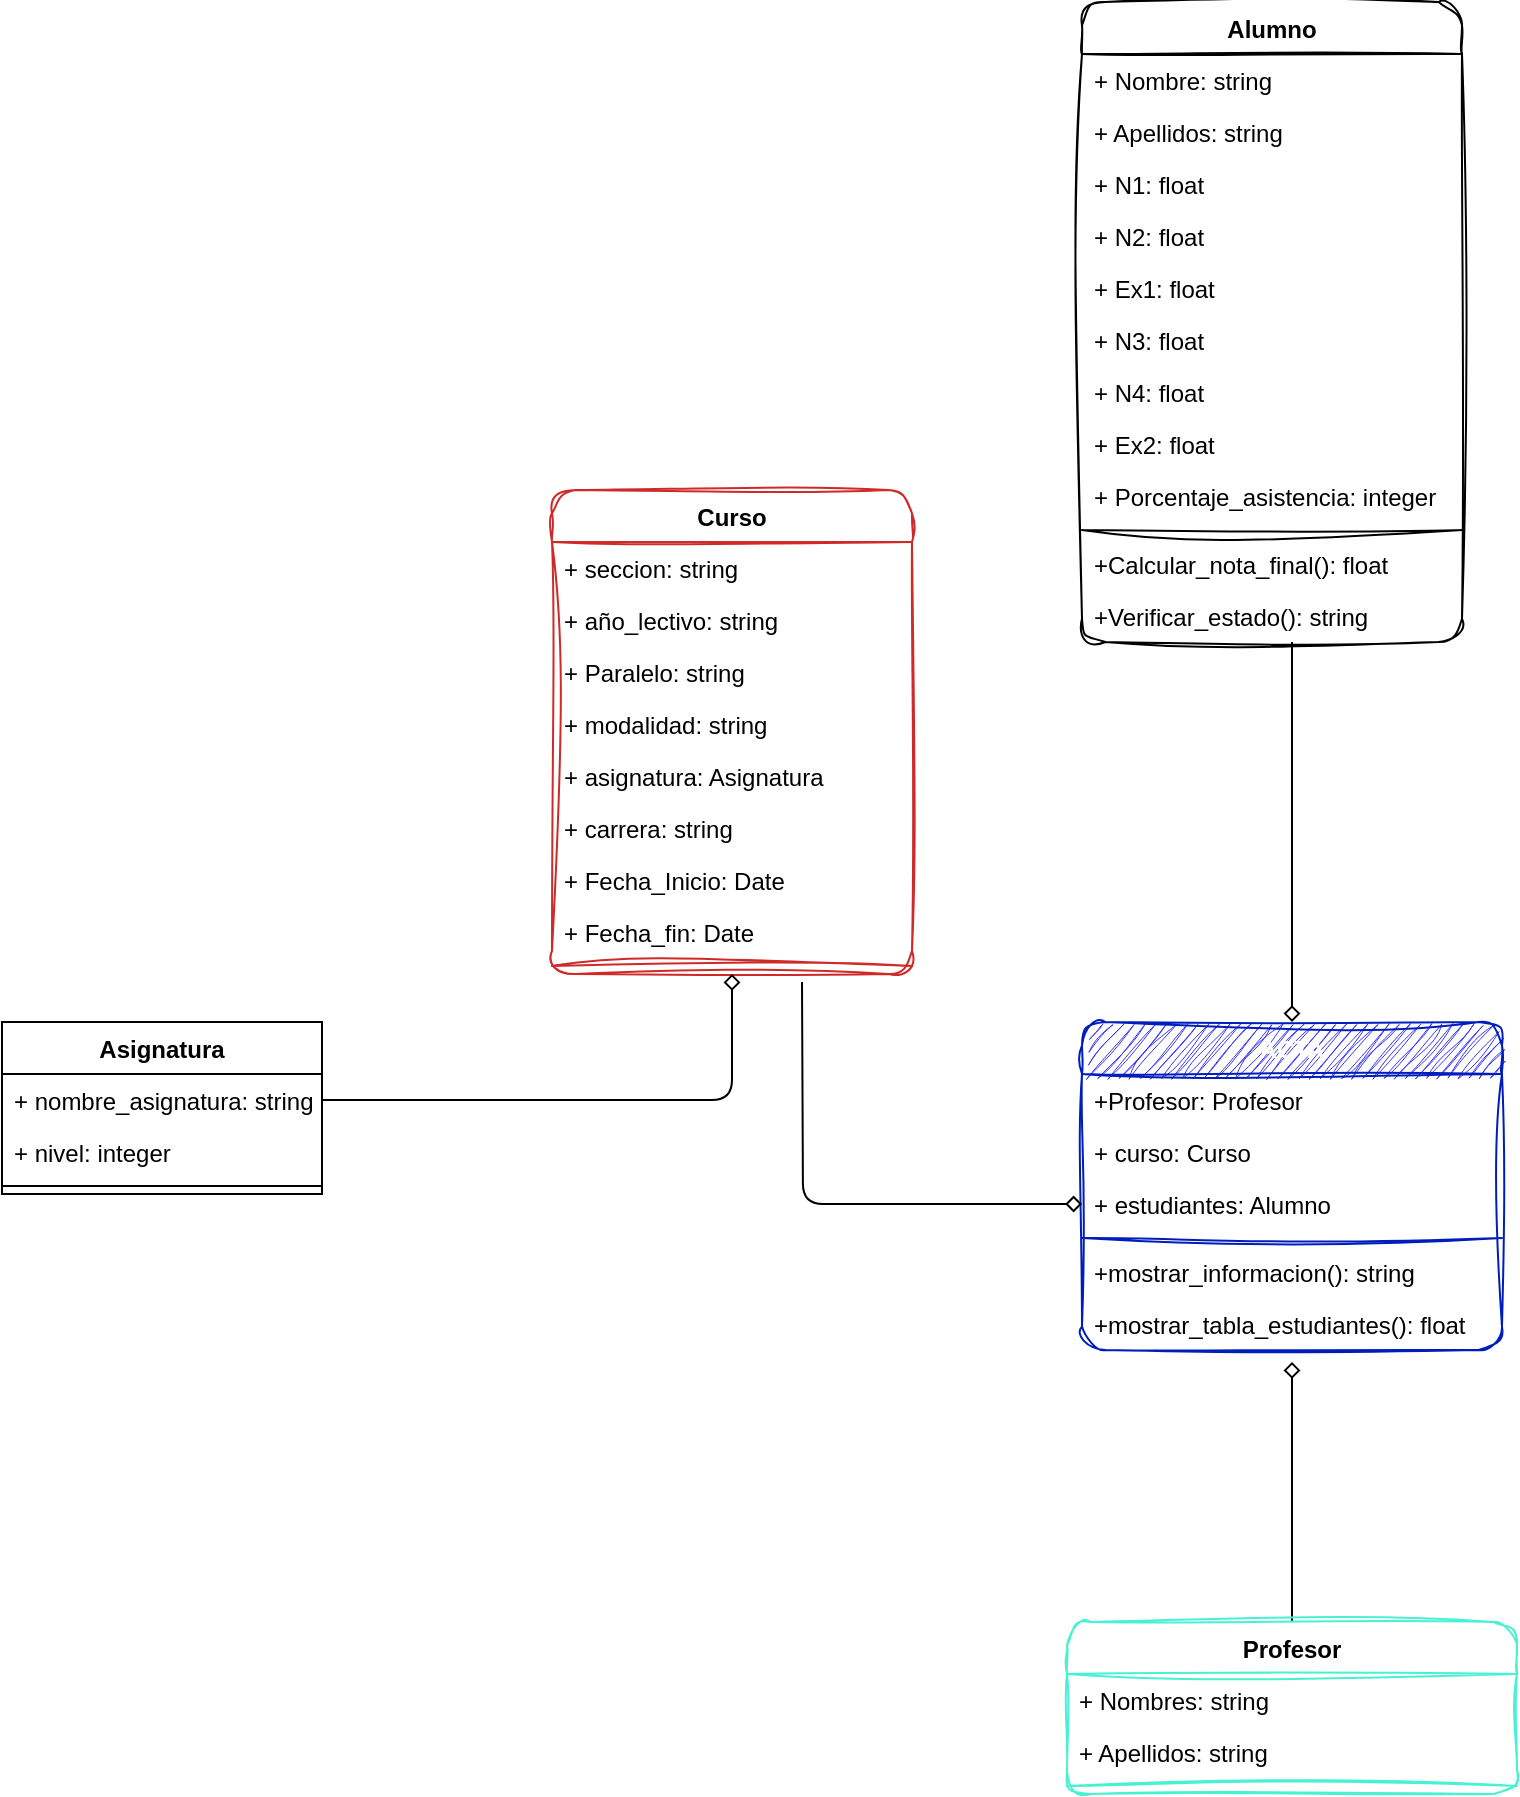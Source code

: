 <mxfile>
    <diagram id="BUmeuMiOwLBIR8swqQ5u" name="Page-1">
        <mxGraphModel dx="236" dy="170" grid="1" gridSize="10" guides="1" tooltips="1" connect="1" arrows="1" fold="1" page="1" pageScale="1" pageWidth="850" pageHeight="1100" math="0" shadow="0">
            <root>
                <mxCell id="0"/>
                <mxCell id="1" parent="0"/>
                <mxCell id="57" style="edgeStyle=orthogonalEdgeStyle;html=1;startArrow=none;startFill=0;endArrow=diamond;endFill=0;" edge="1" parent="1" source="3">
                    <mxGeometry relative="1" as="geometry">
                        <mxPoint x="705" y="770" as="targetPoint"/>
                    </mxGeometry>
                </mxCell>
                <mxCell id="3" value="Profesor" style="swimlane;fontStyle=1;align=center;verticalAlign=top;childLayout=stackLayout;horizontal=1;startSize=26;horizontalStack=0;resizeParent=1;resizeParentMax=0;resizeLast=0;collapsible=1;marginBottom=0;rounded=1;sketch=1;curveFitting=1;jiggle=2;strokeColor=#48F0D4;" vertex="1" parent="1">
                    <mxGeometry x="592.5" y="900" width="225" height="86" as="geometry"/>
                </mxCell>
                <mxCell id="4" value="+ Nombres: string" style="text;strokeColor=none;fillColor=none;align=left;verticalAlign=top;spacingLeft=4;spacingRight=4;overflow=hidden;rotatable=0;points=[[0,0.5],[1,0.5]];portConstraint=eastwest;rounded=1;sketch=1;curveFitting=1;jiggle=2;" vertex="1" parent="3">
                    <mxGeometry y="26" width="225" height="26" as="geometry"/>
                </mxCell>
                <mxCell id="5" value="+ Apellidos: string" style="text;strokeColor=none;fillColor=none;align=left;verticalAlign=top;spacingLeft=4;spacingRight=4;overflow=hidden;rotatable=0;points=[[0,0.5],[1,0.5]];portConstraint=eastwest;rounded=1;sketch=1;curveFitting=1;jiggle=2;" vertex="1" parent="3">
                    <mxGeometry y="52" width="225" height="26" as="geometry"/>
                </mxCell>
                <mxCell id="7" value="" style="line;strokeWidth=1;fillColor=none;align=left;verticalAlign=middle;spacingTop=-1;spacingLeft=3;spacingRight=3;rotatable=0;labelPosition=right;points=[];portConstraint=eastwest;strokeColor=inherit;rounded=1;sketch=1;curveFitting=1;jiggle=2;" vertex="1" parent="3">
                    <mxGeometry y="78" width="225" height="8" as="geometry"/>
                </mxCell>
                <mxCell id="10" value="Curso" style="swimlane;fontStyle=1;align=center;verticalAlign=top;childLayout=stackLayout;horizontal=1;startSize=26;horizontalStack=0;resizeParent=1;resizeParentMax=0;resizeLast=0;collapsible=1;marginBottom=0;strokeColor=#cf2a2a;rounded=1;sketch=1;curveFitting=1;jiggle=2;" vertex="1" parent="1">
                    <mxGeometry x="335" y="334" width="180" height="242" as="geometry"/>
                </mxCell>
                <mxCell id="11" value="+ seccion: string" style="text;strokeColor=none;fillColor=none;align=left;verticalAlign=top;spacingLeft=4;spacingRight=4;overflow=hidden;rotatable=0;points=[[0,0.5],[1,0.5]];portConstraint=eastwest;rounded=1;sketch=1;curveFitting=1;jiggle=2;" vertex="1" parent="10">
                    <mxGeometry y="26" width="180" height="26" as="geometry"/>
                </mxCell>
                <mxCell id="41" value="+ año_lectivo: string" style="text;strokeColor=none;fillColor=none;align=left;verticalAlign=top;spacingLeft=4;spacingRight=4;overflow=hidden;rotatable=0;points=[[0,0.5],[1,0.5]];portConstraint=eastwest;rounded=1;sketch=1;curveFitting=1;jiggle=2;" vertex="1" parent="10">
                    <mxGeometry y="52" width="180" height="26" as="geometry"/>
                </mxCell>
                <mxCell id="12" value="+ Paralelo: string" style="text;strokeColor=none;fillColor=none;align=left;verticalAlign=top;spacingLeft=4;spacingRight=4;overflow=hidden;rotatable=0;points=[[0,0.5],[1,0.5]];portConstraint=eastwest;rounded=1;sketch=1;curveFitting=1;jiggle=2;" vertex="1" parent="10">
                    <mxGeometry y="78" width="180" height="26" as="geometry"/>
                </mxCell>
                <mxCell id="39" value="+ modalidad: string" style="text;strokeColor=none;fillColor=none;align=left;verticalAlign=top;spacingLeft=4;spacingRight=4;overflow=hidden;rotatable=0;points=[[0,0.5],[1,0.5]];portConstraint=eastwest;rounded=1;sketch=1;curveFitting=1;jiggle=2;" vertex="1" parent="10">
                    <mxGeometry y="104" width="180" height="26" as="geometry"/>
                </mxCell>
                <mxCell id="13" value="+ asignatura: Asignatura" style="text;strokeColor=none;fillColor=none;align=left;verticalAlign=top;spacingLeft=4;spacingRight=4;overflow=hidden;rotatable=0;points=[[0,0.5],[1,0.5]];portConstraint=eastwest;rounded=1;sketch=1;curveFitting=1;jiggle=2;" vertex="1" parent="10">
                    <mxGeometry y="130" width="180" height="26" as="geometry"/>
                </mxCell>
                <mxCell id="40" value="+ carrera: string" style="text;strokeColor=none;fillColor=none;align=left;verticalAlign=top;spacingLeft=4;spacingRight=4;overflow=hidden;rotatable=0;points=[[0,0.5],[1,0.5]];portConstraint=eastwest;rounded=1;sketch=1;curveFitting=1;jiggle=2;" vertex="1" parent="10">
                    <mxGeometry y="156" width="180" height="26" as="geometry"/>
                </mxCell>
                <mxCell id="14" value="+ Fecha_Inicio: Date" style="text;strokeColor=none;fillColor=none;align=left;verticalAlign=top;spacingLeft=4;spacingRight=4;overflow=hidden;rotatable=0;points=[[0,0.5],[1,0.5]];portConstraint=eastwest;rounded=1;sketch=1;curveFitting=1;jiggle=2;" vertex="1" parent="10">
                    <mxGeometry y="182" width="180" height="26" as="geometry"/>
                </mxCell>
                <mxCell id="15" value="+ Fecha_fin: Date" style="text;strokeColor=none;fillColor=none;align=left;verticalAlign=top;spacingLeft=4;spacingRight=4;overflow=hidden;rotatable=0;points=[[0,0.5],[1,0.5]];portConstraint=eastwest;rounded=1;sketch=1;curveFitting=1;jiggle=2;" vertex="1" parent="10">
                    <mxGeometry y="208" width="180" height="26" as="geometry"/>
                </mxCell>
                <mxCell id="18" value="" style="line;strokeWidth=1;fillColor=none;align=left;verticalAlign=middle;spacingTop=-1;spacingLeft=3;spacingRight=3;rotatable=0;labelPosition=right;points=[];portConstraint=eastwest;strokeColor=inherit;rounded=1;sketch=1;curveFitting=1;jiggle=2;" vertex="1" parent="10">
                    <mxGeometry y="234" width="180" height="8" as="geometry"/>
                </mxCell>
                <mxCell id="54" style="edgeStyle=orthogonalEdgeStyle;html=1;endArrow=none;endFill=0;startArrow=diamond;startFill=0;" edge="1" parent="1" source="19">
                    <mxGeometry relative="1" as="geometry">
                        <mxPoint x="705" y="410" as="targetPoint"/>
                    </mxGeometry>
                </mxCell>
                <mxCell id="19" value="ACTA" style="swimlane;fontStyle=1;align=center;verticalAlign=top;childLayout=stackLayout;horizontal=1;startSize=26;horizontalStack=0;resizeParent=1;resizeParentMax=0;resizeLast=0;collapsible=1;marginBottom=0;strokeColor=#001DBC;fillColor=#3333FF;rounded=1;sketch=1;curveFitting=1;jiggle=2;fontColor=#ffffff;" vertex="1" parent="1">
                    <mxGeometry x="600" y="600" width="210" height="164" as="geometry"/>
                </mxCell>
                <mxCell id="20" value="+Profesor: Profesor" style="text;strokeColor=none;fillColor=none;align=left;verticalAlign=top;spacingLeft=4;spacingRight=4;overflow=hidden;rotatable=0;points=[[0,0.5],[1,0.5]];portConstraint=eastwest;rounded=1;sketch=1;curveFitting=1;jiggle=2;" vertex="1" parent="19">
                    <mxGeometry y="26" width="210" height="26" as="geometry"/>
                </mxCell>
                <mxCell id="23" value="+ curso: Curso" style="text;strokeColor=none;fillColor=none;align=left;verticalAlign=top;spacingLeft=4;spacingRight=4;overflow=hidden;rotatable=0;points=[[0,0.5],[1,0.5]];portConstraint=eastwest;rounded=1;sketch=1;curveFitting=1;jiggle=2;" vertex="1" parent="19">
                    <mxGeometry y="52" width="210" height="26" as="geometry"/>
                </mxCell>
                <mxCell id="50" value="+ estudiantes: Alumno" style="text;strokeColor=none;fillColor=none;align=left;verticalAlign=top;spacingLeft=4;spacingRight=4;overflow=hidden;rotatable=0;points=[[0,0.5],[1,0.5]];portConstraint=eastwest;rounded=1;sketch=1;curveFitting=1;jiggle=2;" vertex="1" parent="19">
                    <mxGeometry y="78" width="210" height="26" as="geometry"/>
                </mxCell>
                <mxCell id="24" value="" style="line;strokeWidth=1;fillColor=none;align=left;verticalAlign=middle;spacingTop=-1;spacingLeft=3;spacingRight=3;rotatable=0;labelPosition=right;points=[];portConstraint=eastwest;strokeColor=inherit;rounded=1;sketch=1;curveFitting=1;jiggle=2;" vertex="1" parent="19">
                    <mxGeometry y="104" width="210" height="8" as="geometry"/>
                </mxCell>
                <mxCell id="25" value="+mostrar_informacion(): string" style="text;strokeColor=none;fillColor=none;align=left;verticalAlign=top;spacingLeft=4;spacingRight=4;overflow=hidden;rotatable=0;points=[[0,0.5],[1,0.5]];portConstraint=eastwest;rounded=1;sketch=1;curveFitting=1;jiggle=2;" vertex="1" parent="19">
                    <mxGeometry y="112" width="210" height="26" as="geometry"/>
                </mxCell>
                <mxCell id="51" value="+mostrar_tabla_estudiantes(): float" style="text;strokeColor=none;fillColor=none;align=left;verticalAlign=top;spacingLeft=4;spacingRight=4;overflow=hidden;rotatable=0;points=[[0,0.5],[1,0.5]];portConstraint=eastwest;rounded=1;sketch=1;curveFitting=1;jiggle=2;" vertex="1" parent="19">
                    <mxGeometry y="138" width="210" height="26" as="geometry"/>
                </mxCell>
                <mxCell id="26" value="Alumno" style="swimlane;fontStyle=1;align=center;verticalAlign=top;childLayout=stackLayout;horizontal=1;startSize=26;horizontalStack=0;resizeParent=1;resizeParentMax=0;resizeLast=0;collapsible=1;marginBottom=0;rounded=1;sketch=1;curveFitting=1;jiggle=2;" vertex="1" parent="1">
                    <mxGeometry x="600" y="90" width="190" height="320" as="geometry"/>
                </mxCell>
                <mxCell id="27" value="+ Nombre: string" style="text;strokeColor=none;fillColor=none;align=left;verticalAlign=top;spacingLeft=4;spacingRight=4;overflow=hidden;rotatable=0;points=[[0,0.5],[1,0.5]];portConstraint=eastwest;rounded=1;sketch=1;curveFitting=1;jiggle=2;" vertex="1" parent="26">
                    <mxGeometry y="26" width="190" height="26" as="geometry"/>
                </mxCell>
                <mxCell id="28" value="+ Apellidos: string" style="text;strokeColor=none;fillColor=none;align=left;verticalAlign=top;spacingLeft=4;spacingRight=4;overflow=hidden;rotatable=0;points=[[0,0.5],[1,0.5]];portConstraint=eastwest;rounded=1;sketch=1;curveFitting=1;jiggle=2;" vertex="1" parent="26">
                    <mxGeometry y="52" width="190" height="26" as="geometry"/>
                </mxCell>
                <mxCell id="42" value="+ N1: float" style="text;strokeColor=none;fillColor=none;align=left;verticalAlign=top;spacingLeft=4;spacingRight=4;overflow=hidden;rotatable=0;points=[[0,0.5],[1,0.5]];portConstraint=eastwest;rounded=1;sketch=1;curveFitting=1;jiggle=2;" vertex="1" parent="26">
                    <mxGeometry y="78" width="190" height="26" as="geometry"/>
                </mxCell>
                <mxCell id="43" value="+ N2: float" style="text;strokeColor=none;fillColor=none;align=left;verticalAlign=top;spacingLeft=4;spacingRight=4;overflow=hidden;rotatable=0;points=[[0,0.5],[1,0.5]];portConstraint=eastwest;rounded=1;sketch=1;curveFitting=1;jiggle=2;" vertex="1" parent="26">
                    <mxGeometry y="104" width="190" height="26" as="geometry"/>
                </mxCell>
                <mxCell id="44" value="+ Ex1: float" style="text;strokeColor=none;fillColor=none;align=left;verticalAlign=top;spacingLeft=4;spacingRight=4;overflow=hidden;rotatable=0;points=[[0,0.5],[1,0.5]];portConstraint=eastwest;rounded=1;sketch=1;curveFitting=1;jiggle=2;" vertex="1" parent="26">
                    <mxGeometry y="130" width="190" height="26" as="geometry"/>
                </mxCell>
                <mxCell id="45" value="+ N3: float" style="text;strokeColor=none;fillColor=none;align=left;verticalAlign=top;spacingLeft=4;spacingRight=4;overflow=hidden;rotatable=0;points=[[0,0.5],[1,0.5]];portConstraint=eastwest;rounded=1;sketch=1;curveFitting=1;jiggle=2;" vertex="1" parent="26">
                    <mxGeometry y="156" width="190" height="26" as="geometry"/>
                </mxCell>
                <mxCell id="46" value="+ N4: float" style="text;strokeColor=none;fillColor=none;align=left;verticalAlign=top;spacingLeft=4;spacingRight=4;overflow=hidden;rotatable=0;points=[[0,0.5],[1,0.5]];portConstraint=eastwest;rounded=1;sketch=1;curveFitting=1;jiggle=2;" vertex="1" parent="26">
                    <mxGeometry y="182" width="190" height="26" as="geometry"/>
                </mxCell>
                <mxCell id="47" value="+ Ex2: float" style="text;strokeColor=none;fillColor=none;align=left;verticalAlign=top;spacingLeft=4;spacingRight=4;overflow=hidden;rotatable=0;points=[[0,0.5],[1,0.5]];portConstraint=eastwest;rounded=1;sketch=1;curveFitting=1;jiggle=2;" vertex="1" parent="26">
                    <mxGeometry y="208" width="190" height="26" as="geometry"/>
                </mxCell>
                <mxCell id="30" value="+ Porcentaje_asistencia: integer" style="text;strokeColor=none;fillColor=none;align=left;verticalAlign=top;spacingLeft=4;spacingRight=4;overflow=hidden;rotatable=0;points=[[0,0.5],[1,0.5]];portConstraint=eastwest;rounded=1;sketch=1;curveFitting=1;jiggle=2;" vertex="1" parent="26">
                    <mxGeometry y="234" width="190" height="26" as="geometry"/>
                </mxCell>
                <mxCell id="31" value="" style="line;strokeWidth=1;fillColor=none;align=left;verticalAlign=middle;spacingTop=-1;spacingLeft=3;spacingRight=3;rotatable=0;labelPosition=right;points=[];portConstraint=eastwest;strokeColor=inherit;rounded=1;sketch=1;curveFitting=1;jiggle=2;" vertex="1" parent="26">
                    <mxGeometry y="260" width="190" height="8" as="geometry"/>
                </mxCell>
                <mxCell id="32" value="+Calcular_nota_final(): float" style="text;strokeColor=none;fillColor=none;align=left;verticalAlign=top;spacingLeft=4;spacingRight=4;overflow=hidden;rotatable=0;points=[[0,0.5],[1,0.5]];portConstraint=eastwest;rounded=1;sketch=1;curveFitting=1;jiggle=2;" vertex="1" parent="26">
                    <mxGeometry y="268" width="190" height="26" as="geometry"/>
                </mxCell>
                <mxCell id="48" value="+Verificar_estado(): string" style="text;strokeColor=none;fillColor=none;align=left;verticalAlign=top;spacingLeft=4;spacingRight=4;overflow=hidden;rotatable=0;points=[[0,0.5],[1,0.5]];portConstraint=eastwest;rounded=1;sketch=1;curveFitting=1;jiggle=2;" vertex="1" parent="26">
                    <mxGeometry y="294" width="190" height="26" as="geometry"/>
                </mxCell>
                <mxCell id="34" value="Asignatura" style="swimlane;fontStyle=1;align=center;verticalAlign=top;childLayout=stackLayout;horizontal=1;startSize=26;horizontalStack=0;resizeParent=1;resizeParentMax=0;resizeLast=0;collapsible=1;marginBottom=0;" vertex="1" parent="1">
                    <mxGeometry x="60" y="600" width="160" height="86" as="geometry"/>
                </mxCell>
                <mxCell id="35" value="+ nombre_asignatura: string " style="text;strokeColor=none;fillColor=none;align=left;verticalAlign=top;spacingLeft=4;spacingRight=4;overflow=hidden;rotatable=0;points=[[0,0.5],[1,0.5]];portConstraint=eastwest;" vertex="1" parent="34">
                    <mxGeometry y="26" width="160" height="26" as="geometry"/>
                </mxCell>
                <mxCell id="49" value="+ nivel: integer" style="text;strokeColor=none;fillColor=none;align=left;verticalAlign=top;spacingLeft=4;spacingRight=4;overflow=hidden;rotatable=0;points=[[0,0.5],[1,0.5]];portConstraint=eastwest;" vertex="1" parent="34">
                    <mxGeometry y="52" width="160" height="26" as="geometry"/>
                </mxCell>
                <mxCell id="36" value="" style="line;strokeWidth=1;fillColor=none;align=left;verticalAlign=middle;spacingTop=-1;spacingLeft=3;spacingRight=3;rotatable=0;labelPosition=right;points=[];portConstraint=eastwest;strokeColor=inherit;" vertex="1" parent="34">
                    <mxGeometry y="78" width="160" height="8" as="geometry"/>
                </mxCell>
                <mxCell id="52" style="edgeStyle=orthogonalEdgeStyle;html=1;entryX=0.5;entryY=1;entryDx=0;entryDy=0;endArrow=diamond;endFill=0;" edge="1" parent="1" source="35" target="10">
                    <mxGeometry relative="1" as="geometry"/>
                </mxCell>
                <mxCell id="55" style="edgeStyle=orthogonalEdgeStyle;html=1;startArrow=diamond;startFill=0;endArrow=none;endFill=0;" edge="1" parent="1" source="50">
                    <mxGeometry relative="1" as="geometry">
                        <mxPoint x="460" y="580" as="targetPoint"/>
                    </mxGeometry>
                </mxCell>
            </root>
        </mxGraphModel>
    </diagram>
</mxfile>